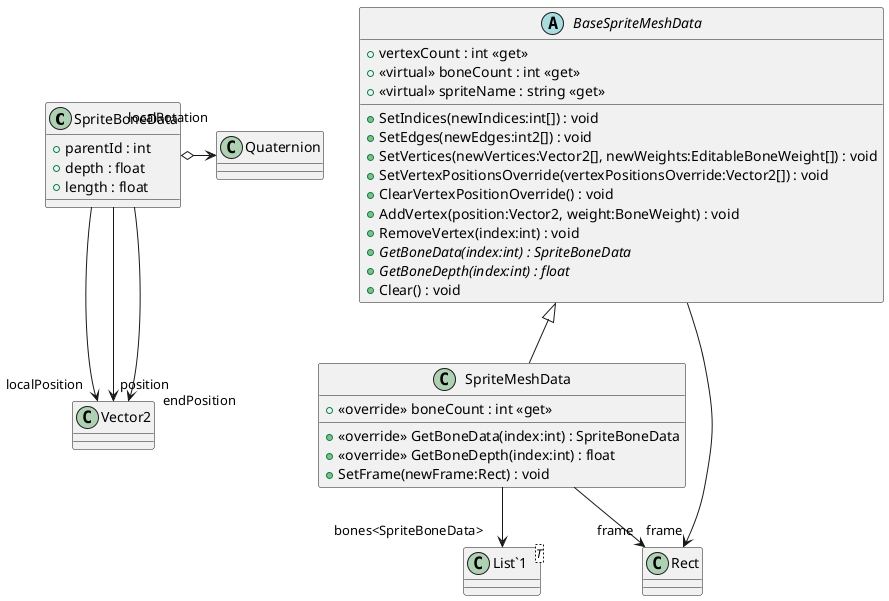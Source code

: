 @startuml
class SpriteBoneData {
    + parentId : int
    + depth : float
    + length : float
}
abstract class BaseSpriteMeshData {
    + vertexCount : int <<get>>
    + <<virtual>> boneCount : int <<get>>
    + <<virtual>> spriteName : string <<get>>
    + SetIndices(newIndices:int[]) : void
    + SetEdges(newEdges:int2[]) : void
    + SetVertices(newVertices:Vector2[], newWeights:EditableBoneWeight[]) : void
    + SetVertexPositionsOverride(vertexPositionsOverride:Vector2[]) : void
    + ClearVertexPositionOverride() : void
    + AddVertex(position:Vector2, weight:BoneWeight) : void
    + RemoveVertex(index:int) : void
    + {abstract} GetBoneData(index:int) : SpriteBoneData
    + {abstract} GetBoneDepth(index:int) : float
    + Clear() : void
}
class SpriteMeshData {
    + <<override>> boneCount : int <<get>>
    + <<override>> GetBoneData(index:int) : SpriteBoneData
    + <<override>> GetBoneDepth(index:int) : float
    + SetFrame(newFrame:Rect) : void
}
class "List`1"<T> {
}
SpriteBoneData --> "localPosition" Vector2
SpriteBoneData o-> "localRotation" Quaternion
SpriteBoneData --> "position" Vector2
SpriteBoneData --> "endPosition" Vector2
BaseSpriteMeshData --> "frame" Rect
BaseSpriteMeshData <|-- SpriteMeshData
SpriteMeshData --> "frame" Rect
SpriteMeshData --> "bones<SpriteBoneData>" "List`1"
@enduml
